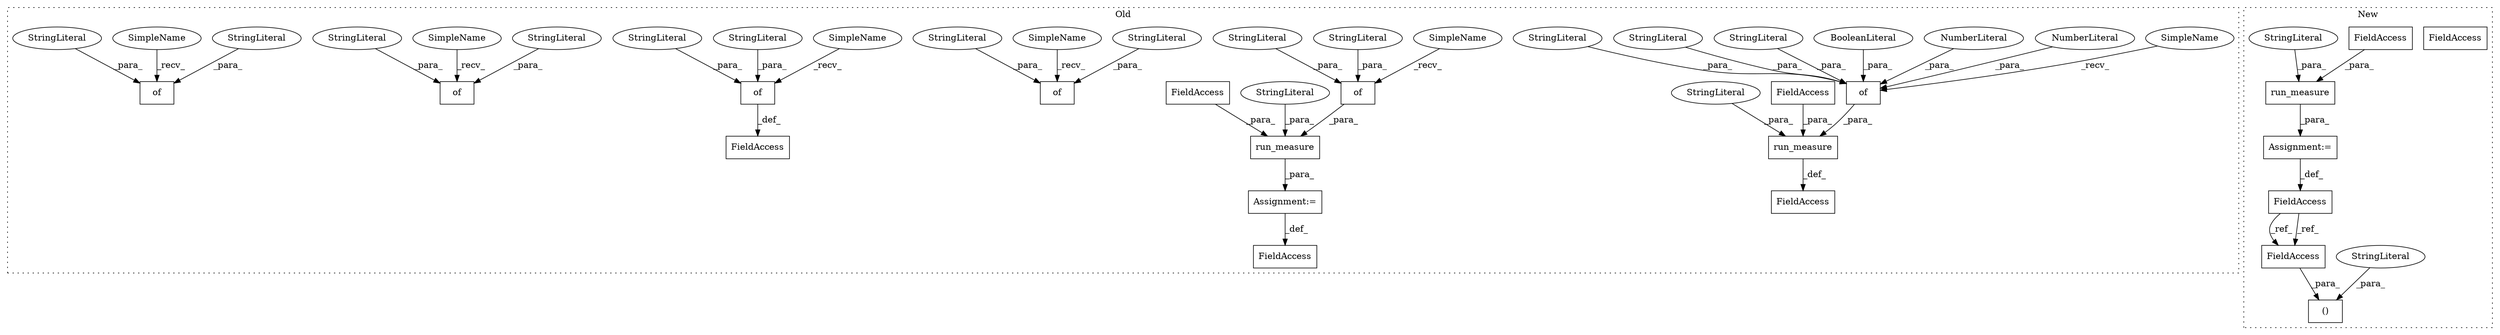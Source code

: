 digraph G {
subgraph cluster0 {
1 [label="run_measure" a="32" s="3476,3565" l="12,1" shape="box"];
5 [label="FieldAccess" a="22" s="3466" l="9" shape="box"];
8 [label="FieldAccess" a="22" s="3496" l="15" shape="box"];
9 [label="of" a="32" s="3516,3564" l="3,1" shape="box"];
10 [label="NumberLiteral" a="34" s="3548" l="1" shape="ellipse"];
11 [label="NumberLiteral" a="34" s="3561" l="3" shape="ellipse"];
12 [label="of" a="32" s="3434,3458" l="3,1" shape="box"];
13 [label="FieldAccess" a="22" s="3387" l="8" shape="box"];
14 [label="of" a="32" s="3339,3379" l="3,1" shape="box"];
15 [label="FieldAccess" a="22" s="3293" l="7" shape="box"];
16 [label="of" a="32" s="4184,4208" l="3,1" shape="box"];
17 [label="run_measure" a="32" s="3396,3459" l="12,1" shape="box"];
18 [label="FieldAccess" a="22" s="3414" l="15" shape="box"];
19 [label="of" a="32" s="4115,4139" l="3,1" shape="box"];
20 [label="BooleanLiteral" a="9" s="3531" l="5" shape="ellipse"];
21 [label="of" a="32" s="4046,4070" l="3,1" shape="box"];
22 [label="StringLiteral" a="45" s="4130" l="9" shape="ellipse"];
23 [label="StringLiteral" a="45" s="3342" l="10" shape="ellipse"];
25 [label="StringLiteral" a="45" s="3363" l="11" shape="ellipse"];
27 [label="StringLiteral" a="45" s="3519" l="11" shape="ellipse"];
28 [label="StringLiteral" a="45" s="3537" l="10" shape="ellipse"];
29 [label="StringLiteral" a="45" s="4061" l="9" shape="ellipse"];
30 [label="StringLiteral" a="45" s="3437" l="11" shape="ellipse"];
31 [label="StringLiteral" a="45" s="3550" l="10" shape="ellipse"];
32 [label="StringLiteral" a="45" s="3449" l="9" shape="ellipse"];
33 [label="StringLiteral" a="45" s="4187" l="11" shape="ellipse"];
34 [label="Assignment:=" a="7" s="3395" l="1" shape="box"];
35 [label="StringLiteral" a="45" s="3488" l="7" shape="ellipse"];
36 [label="StringLiteral" a="45" s="4199" l="9" shape="ellipse"];
38 [label="StringLiteral" a="45" s="4118" l="11" shape="ellipse"];
39 [label="StringLiteral" a="45" s="3408" l="5" shape="ellipse"];
40 [label="StringLiteral" a="45" s="4049" l="11" shape="ellipse"];
42 [label="SimpleName" a="42" s="3335" l="3" shape="ellipse"];
43 [label="SimpleName" a="42" s="4111" l="3" shape="ellipse"];
44 [label="SimpleName" a="42" s="4180" l="3" shape="ellipse"];
45 [label="SimpleName" a="42" s="3512" l="3" shape="ellipse"];
46 [label="SimpleName" a="42" s="4042" l="3" shape="ellipse"];
47 [label="SimpleName" a="42" s="3430" l="3" shape="ellipse"];
label = "Old";
style="dotted";
}
subgraph cluster1 {
2 [label="run_measure" a="32" s="3698,3733" l="12,1" shape="box"];
3 [label="()" a="106" s="4005" l="27" shape="box"];
4 [label="FieldAccess" a="22" s="4024" l="8" shape="box"];
6 [label="FieldAccess" a="22" s="3717" l="16" shape="box"];
7 [label="FieldAccess" a="22" s="3689" l="8" shape="box"];
24 [label="StringLiteral" a="45" s="4005" l="6" shape="ellipse"];
26 [label="StringLiteral" a="45" s="3710" l="6" shape="ellipse"];
37 [label="Assignment:=" a="7" s="3697" l="1" shape="box"];
41 [label="FieldAccess" a="22" s="4024" l="8" shape="box"];
label = "New";
style="dotted";
}
1 -> 5 [label="_def_"];
2 -> 37 [label="_para_"];
6 -> 2 [label="_para_"];
7 -> 41 [label="_ref_"];
7 -> 41 [label="_ref_"];
8 -> 1 [label="_para_"];
9 -> 1 [label="_para_"];
10 -> 9 [label="_para_"];
11 -> 9 [label="_para_"];
12 -> 17 [label="_para_"];
14 -> 15 [label="_def_"];
17 -> 34 [label="_para_"];
18 -> 17 [label="_para_"];
20 -> 9 [label="_para_"];
22 -> 19 [label="_para_"];
23 -> 14 [label="_para_"];
24 -> 3 [label="_para_"];
25 -> 14 [label="_para_"];
26 -> 2 [label="_para_"];
27 -> 9 [label="_para_"];
28 -> 9 [label="_para_"];
29 -> 21 [label="_para_"];
30 -> 12 [label="_para_"];
31 -> 9 [label="_para_"];
32 -> 12 [label="_para_"];
33 -> 16 [label="_para_"];
34 -> 13 [label="_def_"];
35 -> 1 [label="_para_"];
36 -> 16 [label="_para_"];
37 -> 7 [label="_def_"];
38 -> 19 [label="_para_"];
39 -> 17 [label="_para_"];
40 -> 21 [label="_para_"];
41 -> 3 [label="_para_"];
42 -> 14 [label="_recv_"];
43 -> 19 [label="_recv_"];
44 -> 16 [label="_recv_"];
45 -> 9 [label="_recv_"];
46 -> 21 [label="_recv_"];
47 -> 12 [label="_recv_"];
}
